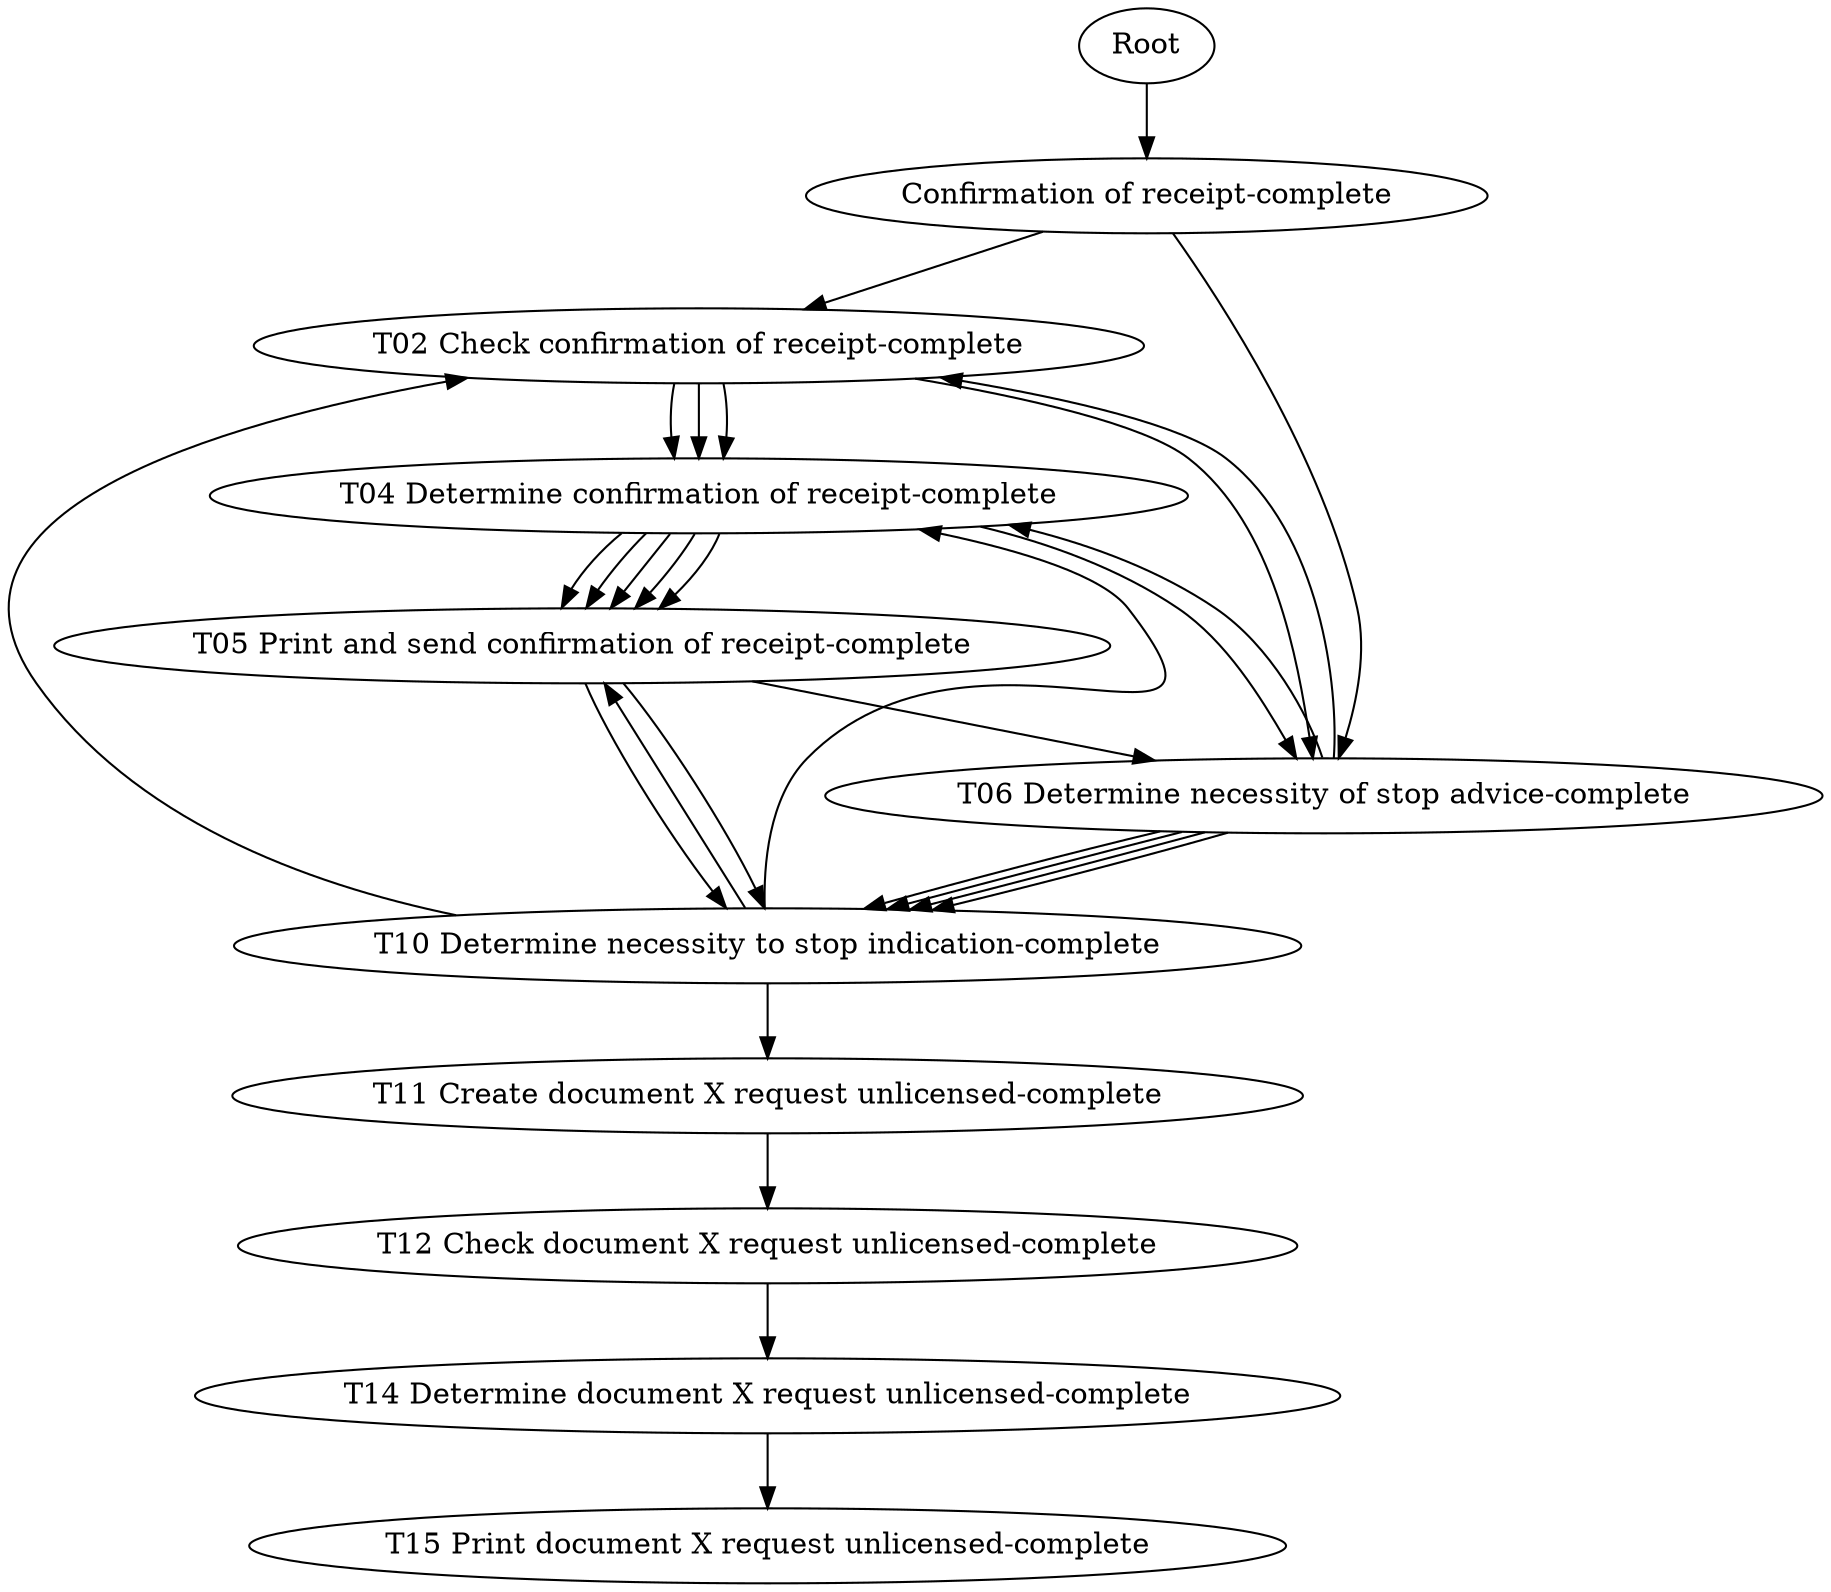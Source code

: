 digraph tree {
    "Root";
    "Confirmation of receipt-complete";
    "T02 Check confirmation of receipt-complete";
    "T04 Determine confirmation of receipt-complete";
    "T05 Print and send confirmation of receipt-complete";
    "T06 Determine necessity of stop advice-complete";
    "T10 Determine necessity to stop indication-complete";
    "T11 Create document X request unlicensed-complete";
    "T12 Check document X request unlicensed-complete";
    "T14 Determine document X request unlicensed-complete";
    "T15 Print document X request unlicensed-complete";
    "T06 Determine necessity of stop advice-complete";
    "T10 Determine necessity to stop indication-complete";
    "T05 Print and send confirmation of receipt-complete";
    "T06 Determine necessity of stop advice-complete";
    "T04 Determine confirmation of receipt-complete";
    "T05 Print and send confirmation of receipt-complete";
    "T10 Determine necessity to stop indication-complete";
    "T10 Determine necessity to stop indication-complete";
    "T04 Determine confirmation of receipt-complete";
    "T05 Print and send confirmation of receipt-complete";
    "T06 Determine necessity of stop advice-complete";
    "T02 Check confirmation of receipt-complete";
    "T04 Determine confirmation of receipt-complete";
    "T05 Print and send confirmation of receipt-complete";
    "T10 Determine necessity to stop indication-complete";
    "T10 Determine necessity to stop indication-complete";
    "T02 Check confirmation of receipt-complete";
    "T04 Determine confirmation of receipt-complete";
    "T05 Print and send confirmation of receipt-complete";
    "Root" -> "Confirmation of receipt-complete";
    "Confirmation of receipt-complete" -> "T02 Check confirmation of receipt-complete";
    "Confirmation of receipt-complete" -> "T06 Determine necessity of stop advice-complete";
    "T02 Check confirmation of receipt-complete" -> "T04 Determine confirmation of receipt-complete";
    "T02 Check confirmation of receipt-complete" -> "T06 Determine necessity of stop advice-complete";
    "T04 Determine confirmation of receipt-complete" -> "T05 Print and send confirmation of receipt-complete";
    "T04 Determine confirmation of receipt-complete" -> "T06 Determine necessity of stop advice-complete";
    "T05 Print and send confirmation of receipt-complete" -> "T06 Determine necessity of stop advice-complete";
    "T06 Determine necessity of stop advice-complete" -> "T10 Determine necessity to stop indication-complete";
    "T10 Determine necessity to stop indication-complete" -> "T11 Create document X request unlicensed-complete";
    "T11 Create document X request unlicensed-complete" -> "T12 Check document X request unlicensed-complete";
    "T12 Check document X request unlicensed-complete" -> "T14 Determine document X request unlicensed-complete";
    "T14 Determine document X request unlicensed-complete" -> "T15 Print document X request unlicensed-complete";
    "T06 Determine necessity of stop advice-complete" -> "T10 Determine necessity to stop indication-complete";
    "T10 Determine necessity to stop indication-complete" -> "T05 Print and send confirmation of receipt-complete";
    "T06 Determine necessity of stop advice-complete" -> "T04 Determine confirmation of receipt-complete";
    "T06 Determine necessity of stop advice-complete" -> "T10 Determine necessity to stop indication-complete";
    "T04 Determine confirmation of receipt-complete" -> "T05 Print and send confirmation of receipt-complete";
    "T05 Print and send confirmation of receipt-complete" -> "T10 Determine necessity to stop indication-complete";
    "T10 Determine necessity to stop indication-complete" -> "T04 Determine confirmation of receipt-complete";
    "T04 Determine confirmation of receipt-complete" -> "T05 Print and send confirmation of receipt-complete";
    "T06 Determine necessity of stop advice-complete" -> "T02 Check confirmation of receipt-complete";
    "T06 Determine necessity of stop advice-complete" -> "T10 Determine necessity to stop indication-complete";
    "T02 Check confirmation of receipt-complete" -> "T04 Determine confirmation of receipt-complete";
    "T04 Determine confirmation of receipt-complete" -> "T05 Print and send confirmation of receipt-complete";
    "T05 Print and send confirmation of receipt-complete" -> "T10 Determine necessity to stop indication-complete";
    "T10 Determine necessity to stop indication-complete" -> "T02 Check confirmation of receipt-complete";
    "T02 Check confirmation of receipt-complete" -> "T04 Determine confirmation of receipt-complete";
    "T04 Determine confirmation of receipt-complete" -> "T05 Print and send confirmation of receipt-complete";
}
